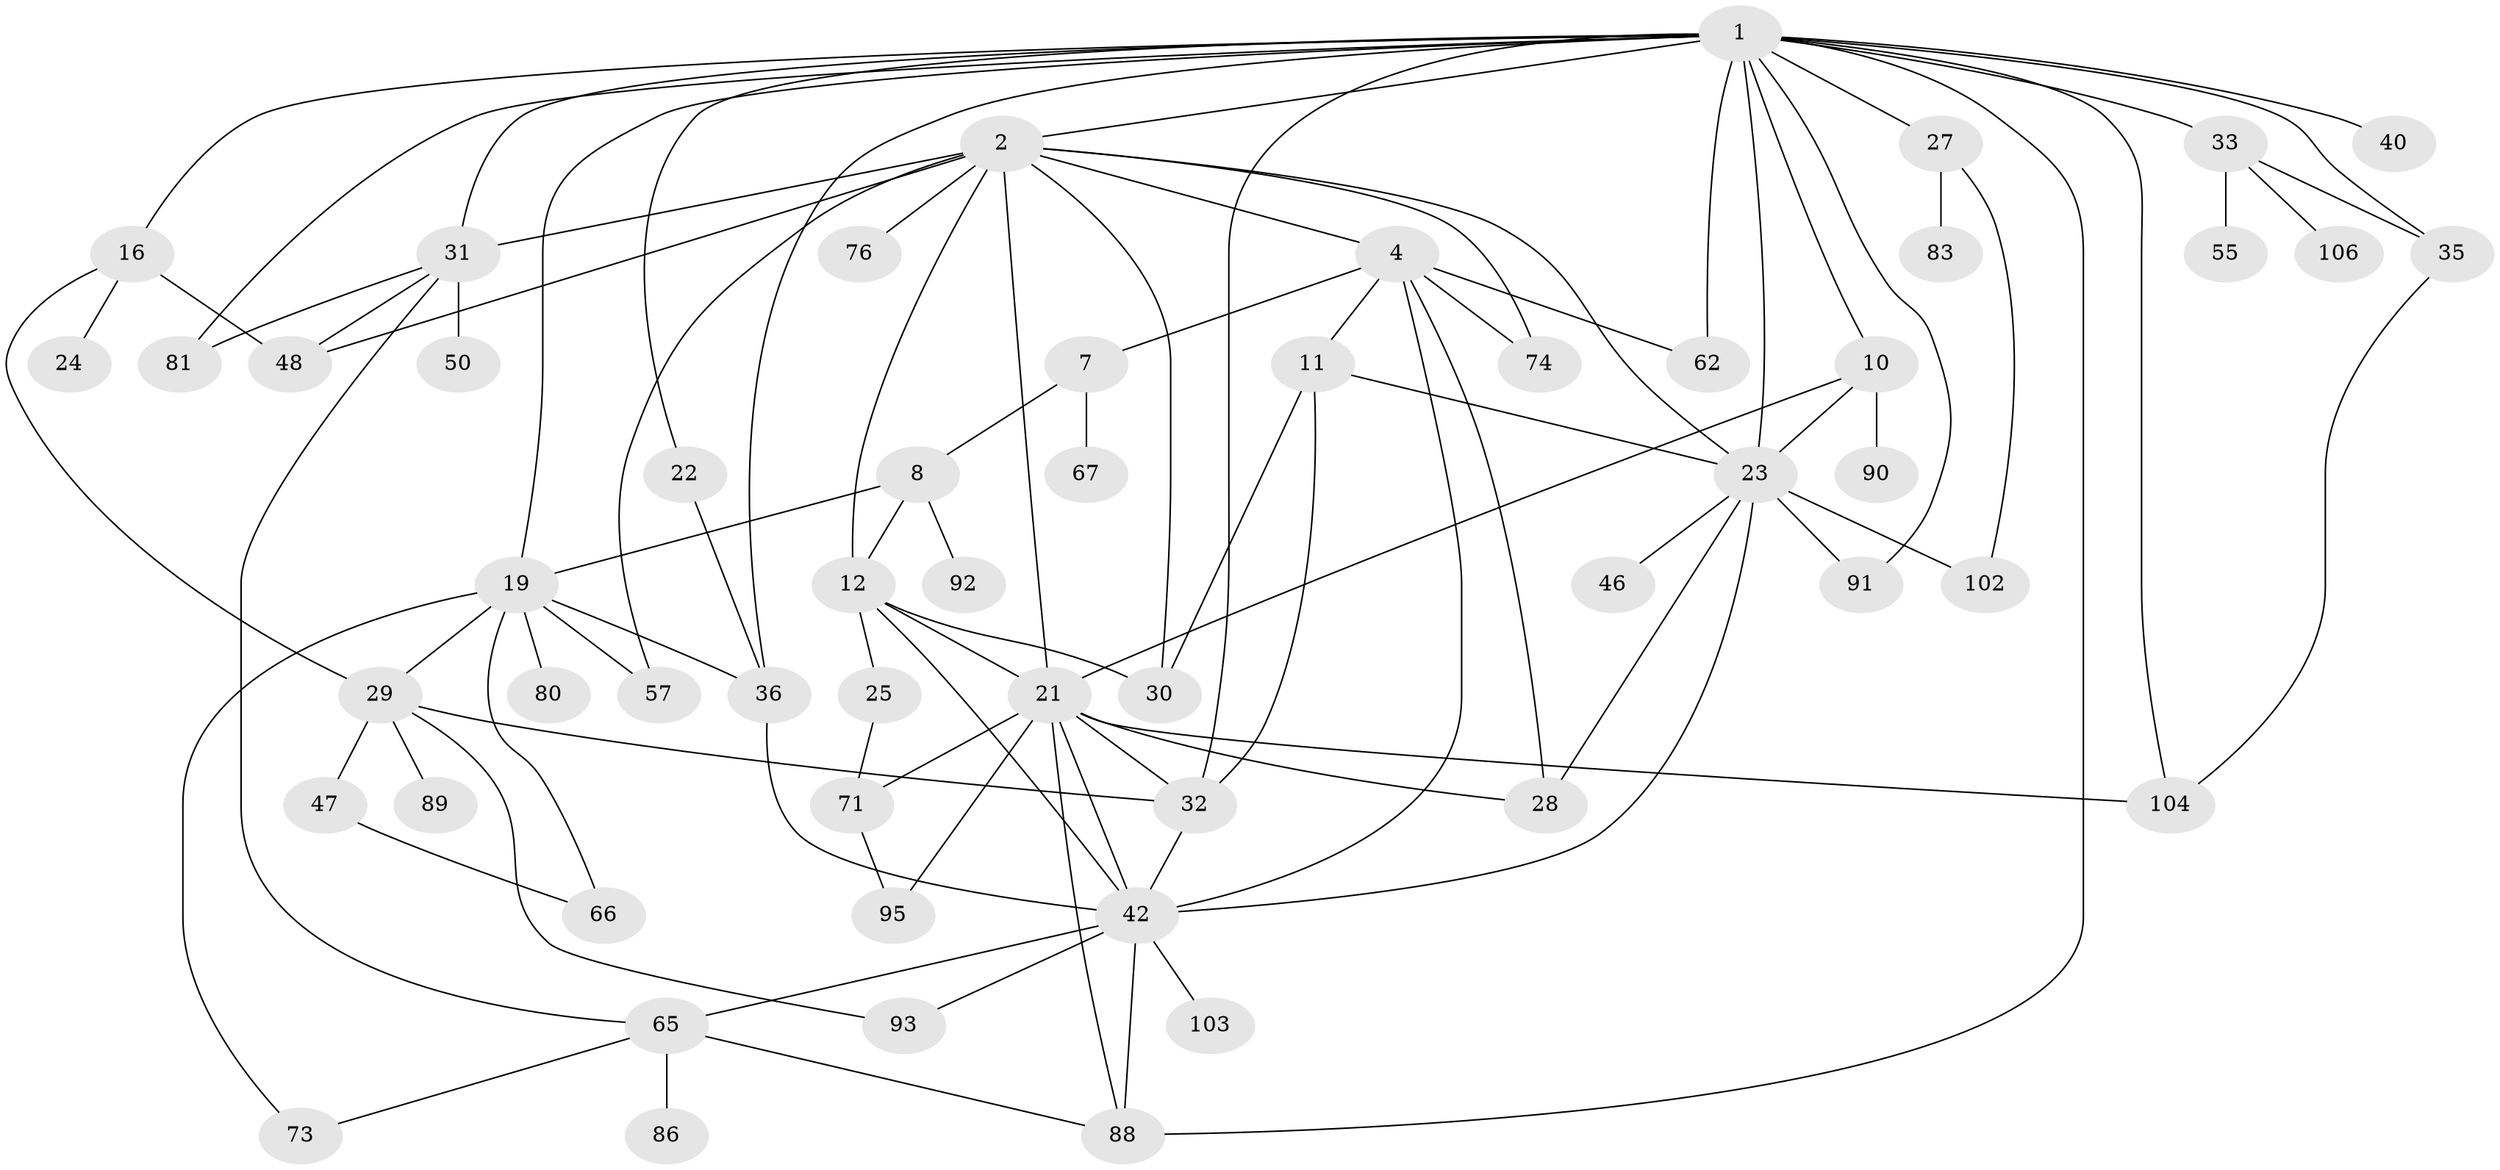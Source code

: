 // original degree distribution, {4: 0.1891891891891892, 5: 0.07207207207207207, 8: 0.009009009009009009, 6: 0.04504504504504504, 3: 0.17117117117117117, 7: 0.009009009009009009, 2: 0.3063063063063063, 1: 0.1981981981981982}
// Generated by graph-tools (version 1.1) at 2025/16/03/04/25 18:16:48]
// undirected, 55 vertices, 97 edges
graph export_dot {
graph [start="1"]
  node [color=gray90,style=filled];
  1 [super="+60+3"];
  2 [super="+15+5"];
  4 [super="+6"];
  7;
  8 [super="+37"];
  10 [super="+18+59+41"];
  11 [super="+85+13"];
  12 [super="+56+17+58"];
  16;
  19 [super="+54+53"];
  21 [super="+97+38"];
  22;
  23 [super="+77+39"];
  24;
  25;
  27;
  28;
  29 [super="+87"];
  30 [super="+63"];
  31 [super="+34+61"];
  32;
  33 [super="+44"];
  35 [super="+109"];
  36 [super="+70"];
  40;
  42 [super="+51+43+45"];
  46 [super="+72"];
  47 [super="+107"];
  48 [super="+69"];
  50;
  55;
  57;
  62;
  65 [super="+68"];
  66;
  67;
  71 [super="+105+78"];
  73;
  74;
  76;
  80;
  81;
  83;
  86 [super="+110"];
  88;
  89;
  90;
  91;
  92;
  93;
  95;
  102;
  103;
  104;
  106;
  1 -- 2;
  1 -- 22;
  1 -- 62;
  1 -- 10;
  1 -- 16;
  1 -- 81;
  1 -- 19;
  1 -- 23;
  1 -- 88 [weight=2];
  1 -- 91;
  1 -- 27;
  1 -- 31;
  1 -- 32;
  1 -- 33;
  1 -- 35;
  1 -- 40;
  1 -- 104;
  1 -- 36;
  2 -- 4;
  2 -- 23;
  2 -- 21 [weight=2];
  2 -- 31 [weight=2];
  2 -- 74;
  2 -- 12;
  2 -- 76;
  2 -- 48;
  2 -- 57;
  2 -- 30;
  4 -- 42 [weight=2];
  4 -- 7;
  4 -- 74;
  4 -- 11;
  4 -- 28;
  4 -- 62;
  7 -- 8;
  7 -- 67;
  8 -- 12;
  8 -- 19;
  8 -- 92;
  10 -- 90;
  10 -- 21;
  10 -- 23;
  11 -- 32;
  11 -- 30;
  11 -- 23;
  12 -- 30;
  12 -- 25;
  12 -- 42;
  12 -- 21;
  16 -- 24;
  16 -- 29;
  16 -- 48;
  19 -- 80;
  19 -- 66;
  19 -- 29 [weight=2];
  19 -- 36;
  19 -- 73;
  19 -- 57;
  21 -- 28;
  21 -- 42;
  21 -- 104;
  21 -- 32;
  21 -- 71;
  21 -- 88;
  21 -- 95;
  22 -- 36;
  23 -- 102;
  23 -- 42;
  23 -- 28;
  23 -- 91;
  23 -- 46;
  25 -- 71;
  27 -- 83;
  27 -- 102;
  29 -- 32;
  29 -- 47;
  29 -- 89;
  29 -- 93;
  31 -- 50;
  31 -- 81;
  31 -- 65;
  31 -- 48;
  32 -- 42;
  33 -- 35;
  33 -- 55;
  33 -- 106;
  35 -- 104;
  36 -- 42;
  42 -- 88;
  42 -- 93;
  42 -- 103;
  42 -- 65;
  47 -- 66;
  65 -- 86;
  65 -- 88;
  65 -- 73;
  71 -- 95;
}
